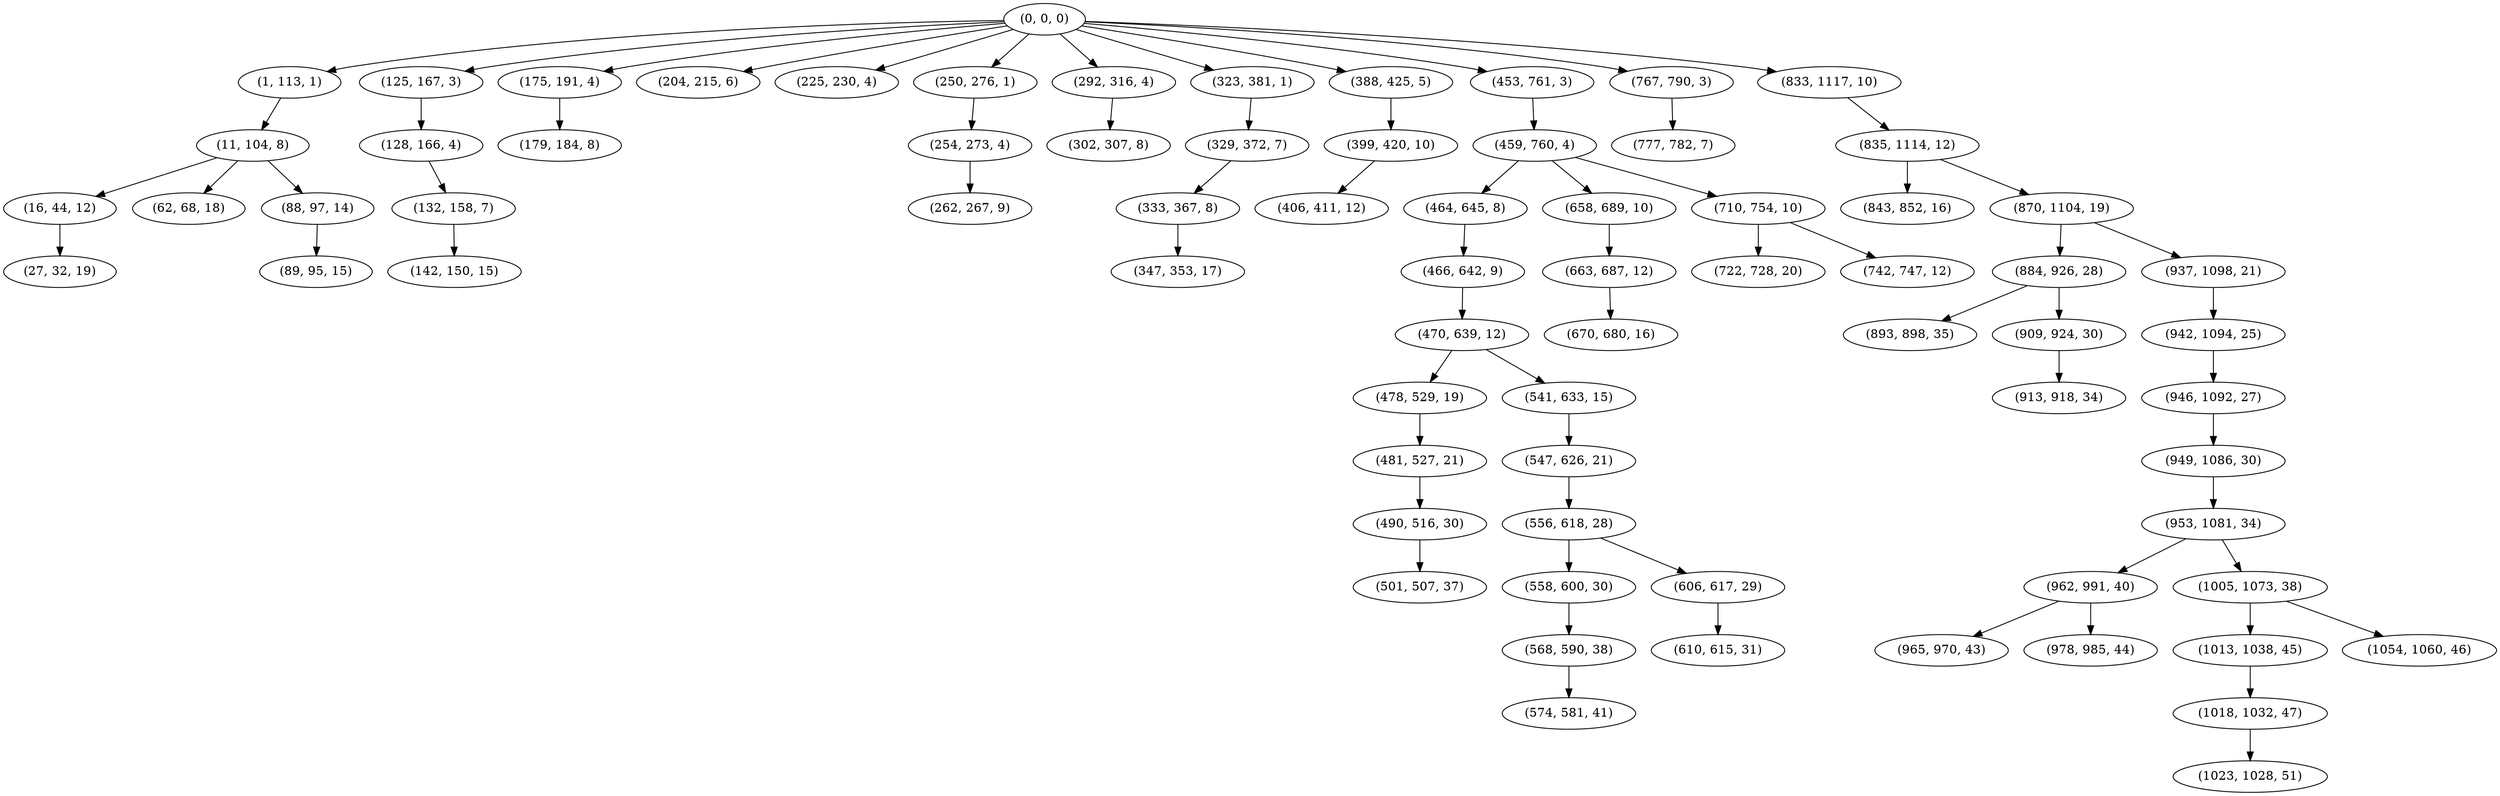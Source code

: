 digraph tree {
    "(0, 0, 0)";
    "(1, 113, 1)";
    "(11, 104, 8)";
    "(16, 44, 12)";
    "(27, 32, 19)";
    "(62, 68, 18)";
    "(88, 97, 14)";
    "(89, 95, 15)";
    "(125, 167, 3)";
    "(128, 166, 4)";
    "(132, 158, 7)";
    "(142, 150, 15)";
    "(175, 191, 4)";
    "(179, 184, 8)";
    "(204, 215, 6)";
    "(225, 230, 4)";
    "(250, 276, 1)";
    "(254, 273, 4)";
    "(262, 267, 9)";
    "(292, 316, 4)";
    "(302, 307, 8)";
    "(323, 381, 1)";
    "(329, 372, 7)";
    "(333, 367, 8)";
    "(347, 353, 17)";
    "(388, 425, 5)";
    "(399, 420, 10)";
    "(406, 411, 12)";
    "(453, 761, 3)";
    "(459, 760, 4)";
    "(464, 645, 8)";
    "(466, 642, 9)";
    "(470, 639, 12)";
    "(478, 529, 19)";
    "(481, 527, 21)";
    "(490, 516, 30)";
    "(501, 507, 37)";
    "(541, 633, 15)";
    "(547, 626, 21)";
    "(556, 618, 28)";
    "(558, 600, 30)";
    "(568, 590, 38)";
    "(574, 581, 41)";
    "(606, 617, 29)";
    "(610, 615, 31)";
    "(658, 689, 10)";
    "(663, 687, 12)";
    "(670, 680, 16)";
    "(710, 754, 10)";
    "(722, 728, 20)";
    "(742, 747, 12)";
    "(767, 790, 3)";
    "(777, 782, 7)";
    "(833, 1117, 10)";
    "(835, 1114, 12)";
    "(843, 852, 16)";
    "(870, 1104, 19)";
    "(884, 926, 28)";
    "(893, 898, 35)";
    "(909, 924, 30)";
    "(913, 918, 34)";
    "(937, 1098, 21)";
    "(942, 1094, 25)";
    "(946, 1092, 27)";
    "(949, 1086, 30)";
    "(953, 1081, 34)";
    "(962, 991, 40)";
    "(965, 970, 43)";
    "(978, 985, 44)";
    "(1005, 1073, 38)";
    "(1013, 1038, 45)";
    "(1018, 1032, 47)";
    "(1023, 1028, 51)";
    "(1054, 1060, 46)";
    "(0, 0, 0)" -> "(1, 113, 1)";
    "(0, 0, 0)" -> "(125, 167, 3)";
    "(0, 0, 0)" -> "(175, 191, 4)";
    "(0, 0, 0)" -> "(204, 215, 6)";
    "(0, 0, 0)" -> "(225, 230, 4)";
    "(0, 0, 0)" -> "(250, 276, 1)";
    "(0, 0, 0)" -> "(292, 316, 4)";
    "(0, 0, 0)" -> "(323, 381, 1)";
    "(0, 0, 0)" -> "(388, 425, 5)";
    "(0, 0, 0)" -> "(453, 761, 3)";
    "(0, 0, 0)" -> "(767, 790, 3)";
    "(0, 0, 0)" -> "(833, 1117, 10)";
    "(1, 113, 1)" -> "(11, 104, 8)";
    "(11, 104, 8)" -> "(16, 44, 12)";
    "(11, 104, 8)" -> "(62, 68, 18)";
    "(11, 104, 8)" -> "(88, 97, 14)";
    "(16, 44, 12)" -> "(27, 32, 19)";
    "(88, 97, 14)" -> "(89, 95, 15)";
    "(125, 167, 3)" -> "(128, 166, 4)";
    "(128, 166, 4)" -> "(132, 158, 7)";
    "(132, 158, 7)" -> "(142, 150, 15)";
    "(175, 191, 4)" -> "(179, 184, 8)";
    "(250, 276, 1)" -> "(254, 273, 4)";
    "(254, 273, 4)" -> "(262, 267, 9)";
    "(292, 316, 4)" -> "(302, 307, 8)";
    "(323, 381, 1)" -> "(329, 372, 7)";
    "(329, 372, 7)" -> "(333, 367, 8)";
    "(333, 367, 8)" -> "(347, 353, 17)";
    "(388, 425, 5)" -> "(399, 420, 10)";
    "(399, 420, 10)" -> "(406, 411, 12)";
    "(453, 761, 3)" -> "(459, 760, 4)";
    "(459, 760, 4)" -> "(464, 645, 8)";
    "(459, 760, 4)" -> "(658, 689, 10)";
    "(459, 760, 4)" -> "(710, 754, 10)";
    "(464, 645, 8)" -> "(466, 642, 9)";
    "(466, 642, 9)" -> "(470, 639, 12)";
    "(470, 639, 12)" -> "(478, 529, 19)";
    "(470, 639, 12)" -> "(541, 633, 15)";
    "(478, 529, 19)" -> "(481, 527, 21)";
    "(481, 527, 21)" -> "(490, 516, 30)";
    "(490, 516, 30)" -> "(501, 507, 37)";
    "(541, 633, 15)" -> "(547, 626, 21)";
    "(547, 626, 21)" -> "(556, 618, 28)";
    "(556, 618, 28)" -> "(558, 600, 30)";
    "(556, 618, 28)" -> "(606, 617, 29)";
    "(558, 600, 30)" -> "(568, 590, 38)";
    "(568, 590, 38)" -> "(574, 581, 41)";
    "(606, 617, 29)" -> "(610, 615, 31)";
    "(658, 689, 10)" -> "(663, 687, 12)";
    "(663, 687, 12)" -> "(670, 680, 16)";
    "(710, 754, 10)" -> "(722, 728, 20)";
    "(710, 754, 10)" -> "(742, 747, 12)";
    "(767, 790, 3)" -> "(777, 782, 7)";
    "(833, 1117, 10)" -> "(835, 1114, 12)";
    "(835, 1114, 12)" -> "(843, 852, 16)";
    "(835, 1114, 12)" -> "(870, 1104, 19)";
    "(870, 1104, 19)" -> "(884, 926, 28)";
    "(870, 1104, 19)" -> "(937, 1098, 21)";
    "(884, 926, 28)" -> "(893, 898, 35)";
    "(884, 926, 28)" -> "(909, 924, 30)";
    "(909, 924, 30)" -> "(913, 918, 34)";
    "(937, 1098, 21)" -> "(942, 1094, 25)";
    "(942, 1094, 25)" -> "(946, 1092, 27)";
    "(946, 1092, 27)" -> "(949, 1086, 30)";
    "(949, 1086, 30)" -> "(953, 1081, 34)";
    "(953, 1081, 34)" -> "(962, 991, 40)";
    "(953, 1081, 34)" -> "(1005, 1073, 38)";
    "(962, 991, 40)" -> "(965, 970, 43)";
    "(962, 991, 40)" -> "(978, 985, 44)";
    "(1005, 1073, 38)" -> "(1013, 1038, 45)";
    "(1005, 1073, 38)" -> "(1054, 1060, 46)";
    "(1013, 1038, 45)" -> "(1018, 1032, 47)";
    "(1018, 1032, 47)" -> "(1023, 1028, 51)";
}
